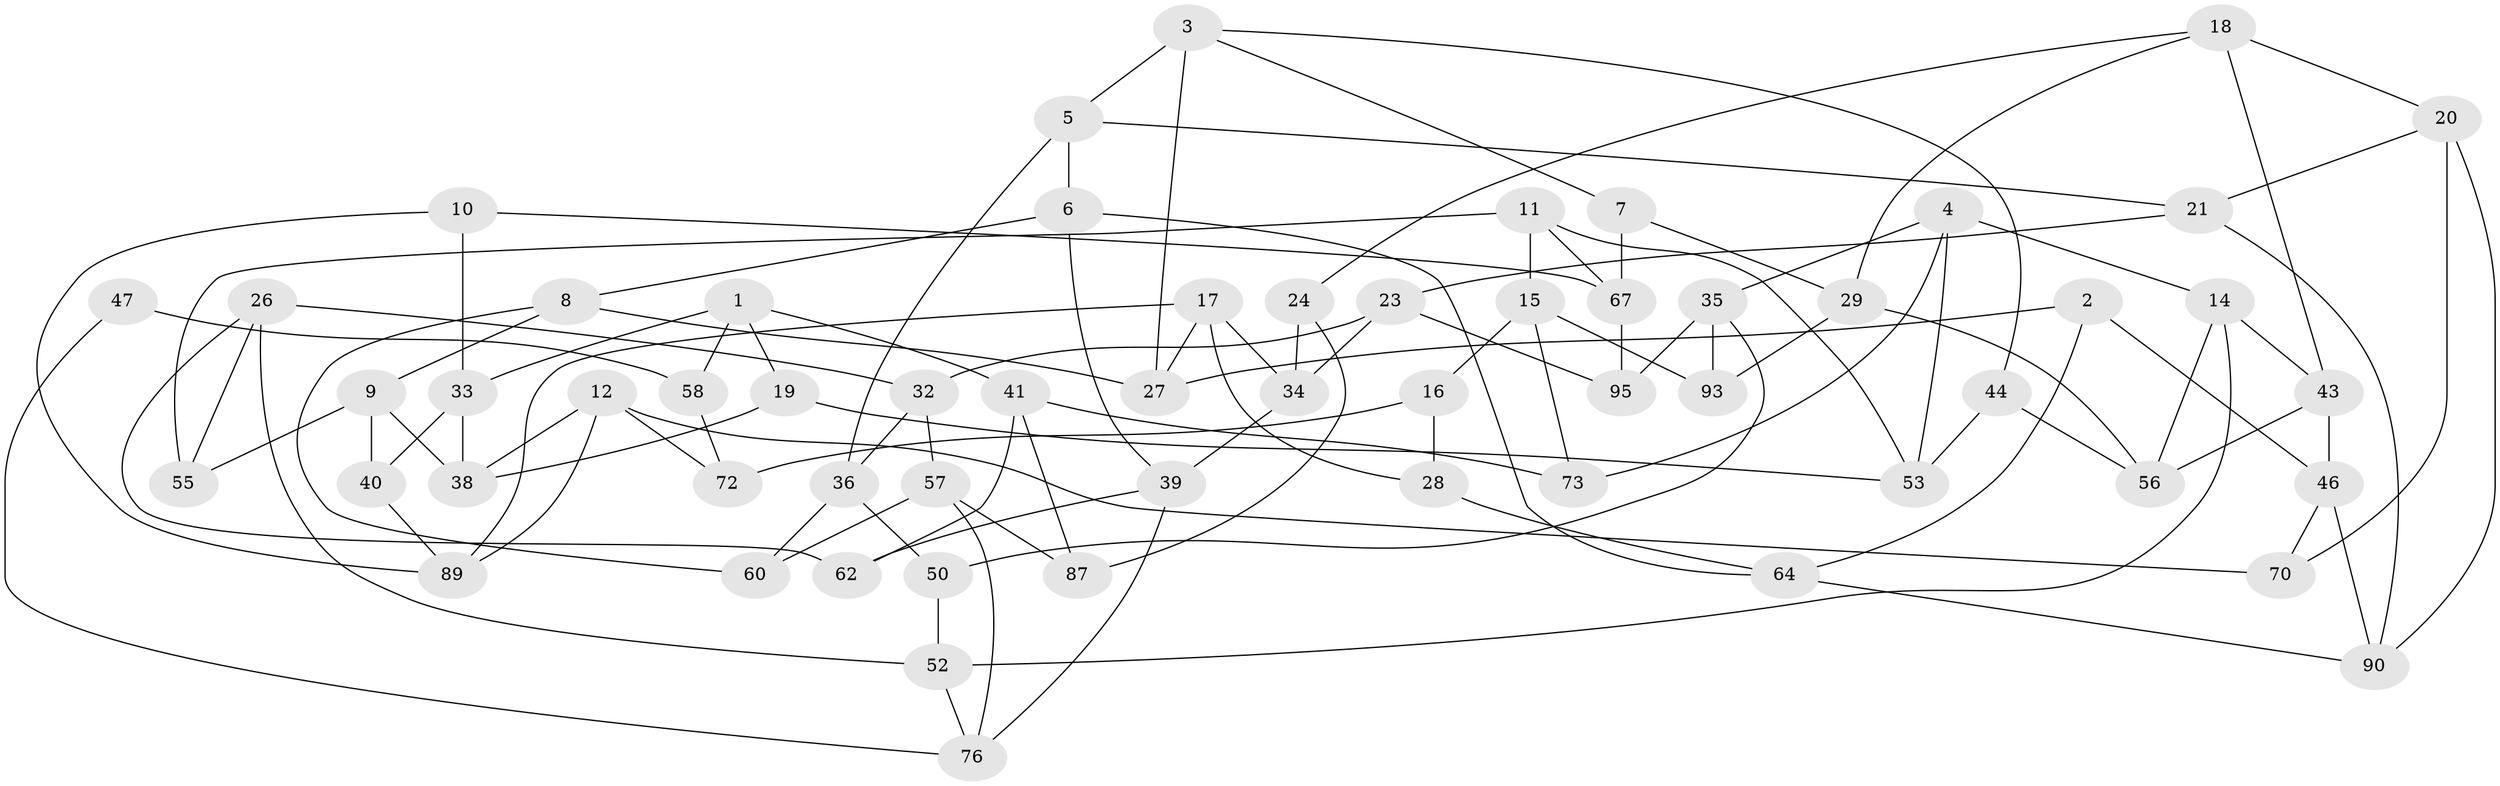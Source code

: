 // original degree distribution, {3: 1.0}
// Generated by graph-tools (version 1.1) at 2025/11/02/21/25 10:11:15]
// undirected, 59 vertices, 107 edges
graph export_dot {
graph [start="1"]
  node [color=gray90,style=filled];
  1 [super="+22"];
  2;
  3 [super="+69"];
  4 [super="+13"];
  5 [super="+79"];
  6 [super="+75"];
  7;
  8 [super="+74"];
  9 [super="+25"];
  10;
  11 [super="+54"];
  12 [super="+63"];
  14 [super="+31"];
  15 [super="+91"];
  16 [super="+92"];
  17 [super="+30"];
  18 [super="+82"];
  19;
  20 [super="+65"];
  21 [super="+61"];
  23 [super="+68"];
  24;
  26 [super="+59"];
  27 [super="+37"];
  28;
  29 [super="+77"];
  32 [super="+84"];
  33 [super="+42"];
  34 [super="+45"];
  35 [super="+49"];
  36 [super="+66"];
  38 [super="+48"];
  39 [super="+100"];
  40;
  41 [super="+51"];
  43 [super="+81"];
  44;
  46 [super="+80"];
  47;
  50;
  52 [super="+97"];
  53 [super="+85"];
  55;
  56 [super="+78"];
  57 [super="+71"];
  58 [super="+83"];
  60;
  62;
  64 [super="+86"];
  67 [super="+94"];
  70;
  72 [super="+88"];
  73;
  76 [super="+98"];
  87;
  89 [super="+96"];
  90 [super="+99"];
  93;
  95;
  1 -- 19;
  1 -- 41;
  1 -- 58;
  1 -- 33;
  2 -- 46;
  2 -- 27;
  2 -- 64;
  3 -- 27;
  3 -- 5;
  3 -- 44;
  3 -- 7;
  4 -- 53;
  4 -- 73;
  4 -- 35;
  4 -- 14;
  5 -- 21;
  5 -- 6;
  5 -- 36;
  6 -- 8;
  6 -- 39;
  6 -- 64;
  7 -- 29;
  7 -- 67;
  8 -- 60;
  8 -- 9;
  8 -- 27;
  9 -- 40;
  9 -- 55;
  9 -- 38;
  10 -- 89;
  10 -- 67;
  10 -- 33;
  11 -- 15;
  11 -- 53;
  11 -- 55;
  11 -- 67;
  12 -- 72;
  12 -- 70;
  12 -- 38;
  12 -- 89;
  14 -- 56;
  14 -- 43;
  14 -- 52;
  15 -- 73;
  15 -- 16;
  15 -- 93;
  16 -- 72 [weight=2];
  16 -- 28;
  17 -- 27;
  17 -- 34;
  17 -- 28;
  17 -- 89;
  18 -- 20;
  18 -- 29;
  18 -- 24;
  18 -- 43;
  19 -- 38;
  19 -- 53;
  20 -- 70;
  20 -- 90;
  20 -- 21;
  21 -- 23;
  21 -- 90;
  23 -- 32;
  23 -- 95;
  23 -- 34;
  24 -- 87;
  24 -- 34;
  26 -- 62;
  26 -- 32;
  26 -- 55;
  26 -- 52;
  28 -- 64;
  29 -- 93;
  29 -- 56;
  32 -- 36;
  32 -- 57;
  33 -- 38;
  33 -- 40;
  34 -- 39;
  35 -- 95;
  35 -- 50;
  35 -- 93;
  36 -- 50;
  36 -- 60;
  39 -- 62;
  39 -- 76;
  40 -- 89;
  41 -- 73;
  41 -- 62;
  41 -- 87;
  43 -- 56;
  43 -- 46;
  44 -- 56;
  44 -- 53;
  46 -- 70;
  46 -- 90;
  47 -- 76;
  47 -- 58 [weight=2];
  50 -- 52;
  52 -- 76;
  57 -- 60;
  57 -- 87;
  57 -- 76;
  58 -- 72;
  64 -- 90;
  67 -- 95;
}
